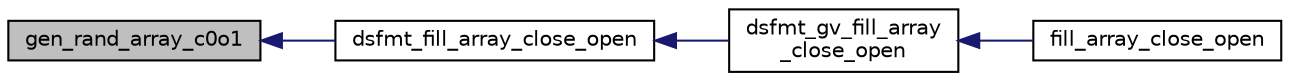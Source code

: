 digraph "gen_rand_array_c0o1"
{
 // INTERACTIVE_SVG=YES
  edge [fontname="Helvetica",fontsize="10",labelfontname="Helvetica",labelfontsize="10"];
  node [fontname="Helvetica",fontsize="10",shape=record];
  rankdir="LR";
  Node1 [label="gen_rand_array_c0o1",height=0.2,width=0.4,color="black", fillcolor="grey75", style="filled", fontcolor="black"];
  Node1 -> Node2 [dir="back",color="midnightblue",fontsize="10",style="solid",fontname="Helvetica"];
  Node2 [label="dsfmt_fill_array_close_open",height=0.2,width=0.4,color="black", fillcolor="white", style="filled",URL="$d_s_f_m_t_8h.html#a243fb9ed1b61233f3dba4ab15c541eb0"];
  Node2 -> Node3 [dir="back",color="midnightblue",fontsize="10",style="solid",fontname="Helvetica"];
  Node3 [label="dsfmt_gv_fill_array\l_close_open",height=0.2,width=0.4,color="black", fillcolor="white", style="filled",URL="$d_s_f_m_t_8h.html#a55ca4ccdc72ba0b34386df16a3dfd48f"];
  Node3 -> Node4 [dir="back",color="midnightblue",fontsize="10",style="solid",fontname="Helvetica"];
  Node4 [label="fill_array_close_open",height=0.2,width=0.4,color="black", fillcolor="white", style="filled",URL="$d_s_f_m_t_8h.html#adad2a0d2f6a99cabcfd2de855dd9bb7a"];
}
